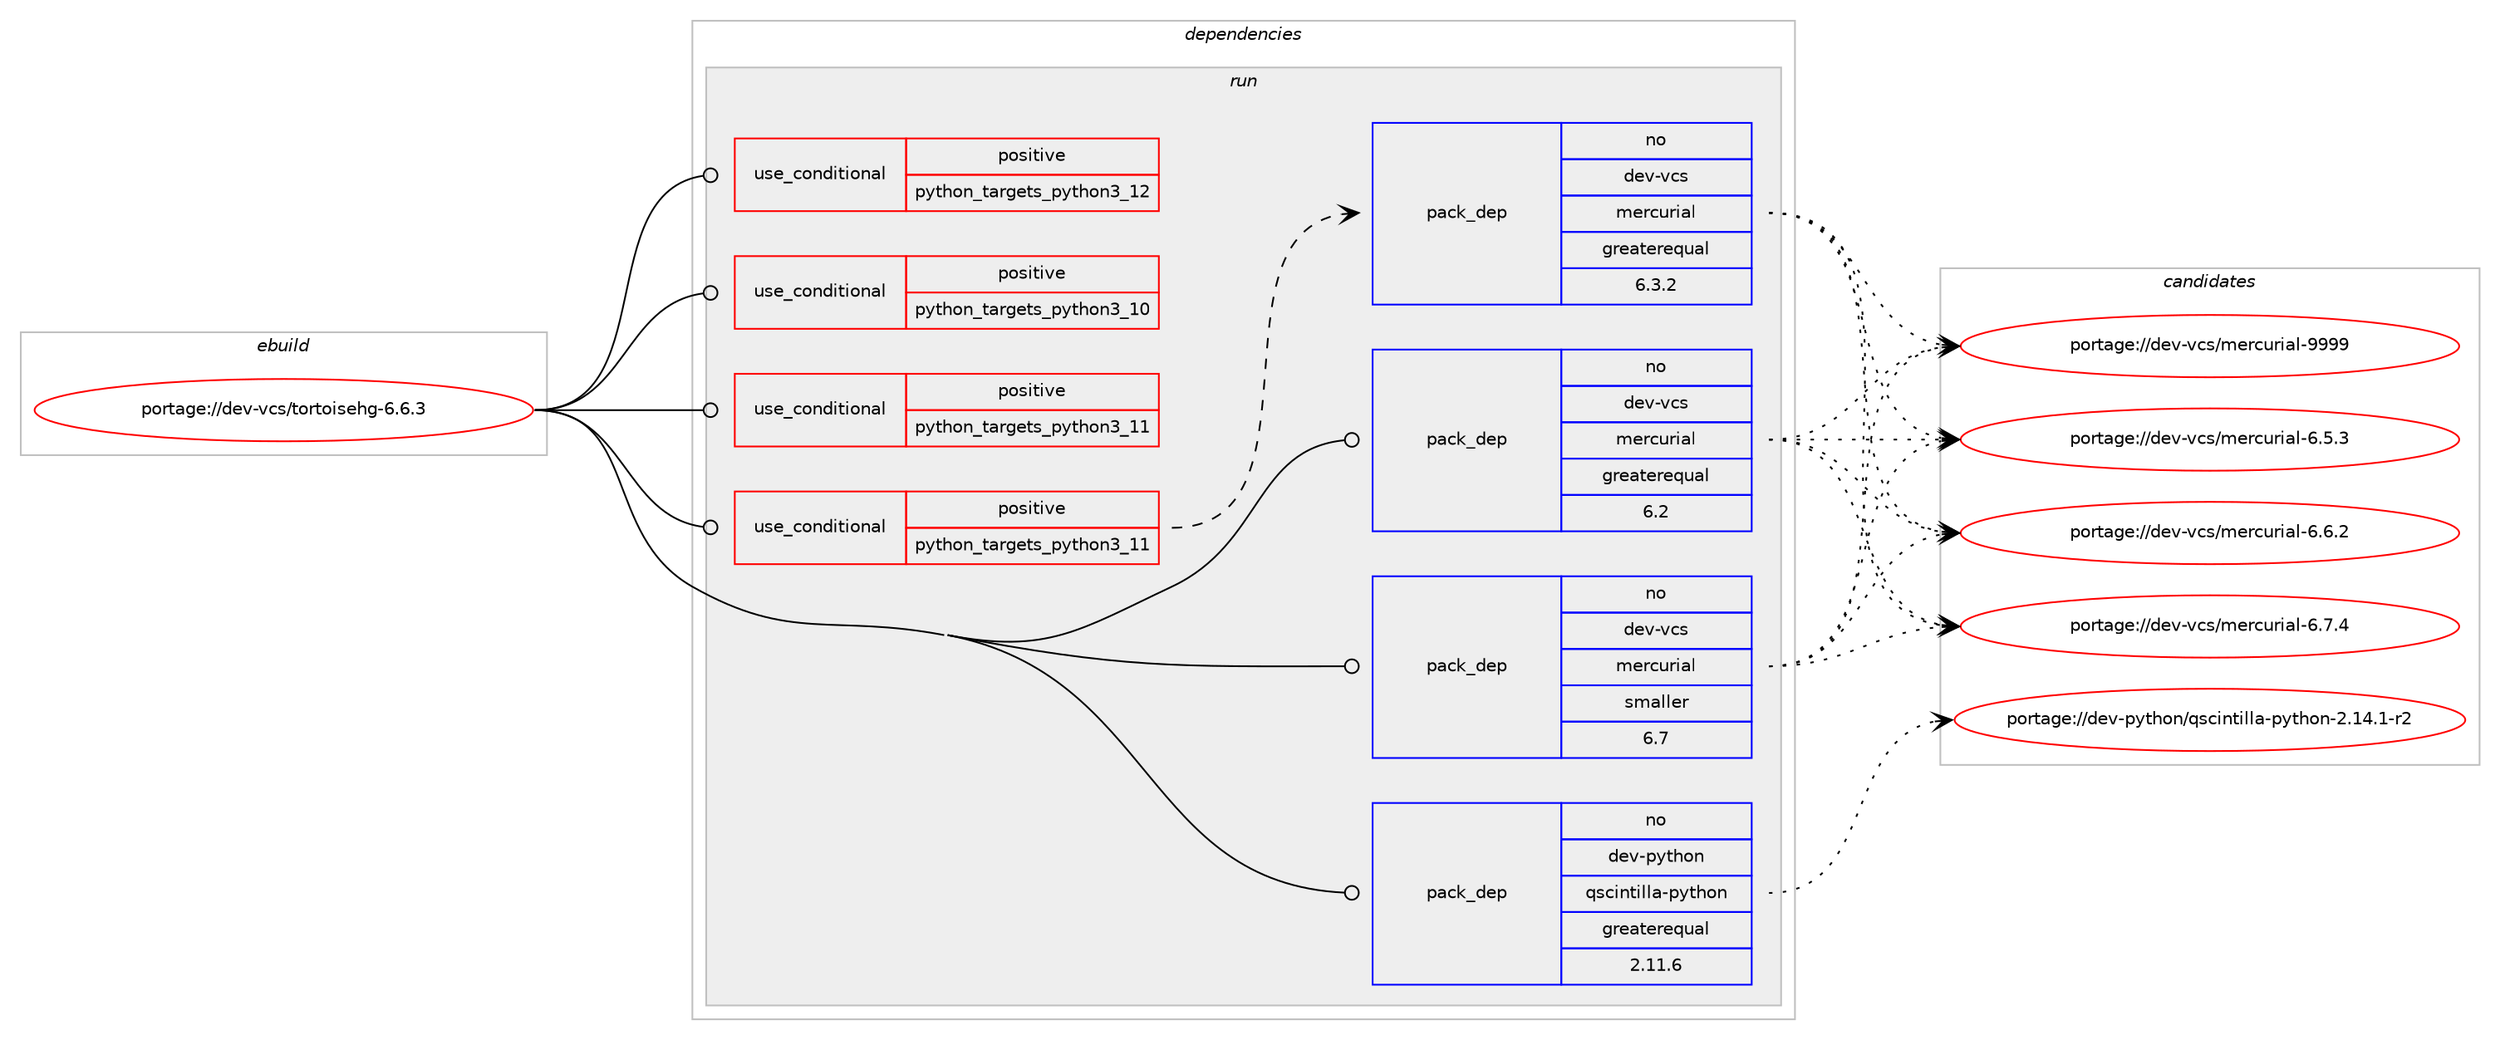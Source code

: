 digraph prolog {

# *************
# Graph options
# *************

newrank=true;
concentrate=true;
compound=true;
graph [rankdir=LR,fontname=Helvetica,fontsize=10,ranksep=1.5];#, ranksep=2.5, nodesep=0.2];
edge  [arrowhead=vee];
node  [fontname=Helvetica,fontsize=10];

# **********
# The ebuild
# **********

subgraph cluster_leftcol {
color=gray;
rank=same;
label=<<i>ebuild</i>>;
id [label="portage://dev-vcs/tortoisehg-6.6.3", color=red, width=4, href="../dev-vcs/tortoisehg-6.6.3.svg"];
}

# ****************
# The dependencies
# ****************

subgraph cluster_midcol {
color=gray;
label=<<i>dependencies</i>>;
subgraph cluster_compile {
fillcolor="#eeeeee";
style=filled;
label=<<i>compile</i>>;
}
subgraph cluster_compileandrun {
fillcolor="#eeeeee";
style=filled;
label=<<i>compile and run</i>>;
}
subgraph cluster_run {
fillcolor="#eeeeee";
style=filled;
label=<<i>run</i>>;
subgraph cond61265 {
dependency113781 [label=<<TABLE BORDER="0" CELLBORDER="1" CELLSPACING="0" CELLPADDING="4"><TR><TD ROWSPAN="3" CELLPADDING="10">use_conditional</TD></TR><TR><TD>positive</TD></TR><TR><TD>python_targets_python3_10</TD></TR></TABLE>>, shape=none, color=red];
# *** BEGIN UNKNOWN DEPENDENCY TYPE (TODO) ***
# dependency113781 -> package_dependency(portage://dev-vcs/tortoisehg-6.6.3,run,no,dev-lang,python,none,[,,],[slot(3.10)],[])
# *** END UNKNOWN DEPENDENCY TYPE (TODO) ***

}
id:e -> dependency113781:w [weight=20,style="solid",arrowhead="odot"];
subgraph cond61266 {
dependency113782 [label=<<TABLE BORDER="0" CELLBORDER="1" CELLSPACING="0" CELLPADDING="4"><TR><TD ROWSPAN="3" CELLPADDING="10">use_conditional</TD></TR><TR><TD>positive</TD></TR><TR><TD>python_targets_python3_11</TD></TR></TABLE>>, shape=none, color=red];
# *** BEGIN UNKNOWN DEPENDENCY TYPE (TODO) ***
# dependency113782 -> package_dependency(portage://dev-vcs/tortoisehg-6.6.3,run,no,dev-lang,python,none,[,,],[slot(3.11)],[])
# *** END UNKNOWN DEPENDENCY TYPE (TODO) ***

}
id:e -> dependency113782:w [weight=20,style="solid",arrowhead="odot"];
subgraph cond61267 {
dependency113783 [label=<<TABLE BORDER="0" CELLBORDER="1" CELLSPACING="0" CELLPADDING="4"><TR><TD ROWSPAN="3" CELLPADDING="10">use_conditional</TD></TR><TR><TD>positive</TD></TR><TR><TD>python_targets_python3_11</TD></TR></TABLE>>, shape=none, color=red];
subgraph pack51062 {
dependency113784 [label=<<TABLE BORDER="0" CELLBORDER="1" CELLSPACING="0" CELLPADDING="4" WIDTH="220"><TR><TD ROWSPAN="6" CELLPADDING="30">pack_dep</TD></TR><TR><TD WIDTH="110">no</TD></TR><TR><TD>dev-vcs</TD></TR><TR><TD>mercurial</TD></TR><TR><TD>greaterequal</TD></TR><TR><TD>6.3.2</TD></TR></TABLE>>, shape=none, color=blue];
}
dependency113783:e -> dependency113784:w [weight=20,style="dashed",arrowhead="vee"];
}
id:e -> dependency113783:w [weight=20,style="solid",arrowhead="odot"];
subgraph cond61268 {
dependency113785 [label=<<TABLE BORDER="0" CELLBORDER="1" CELLSPACING="0" CELLPADDING="4"><TR><TD ROWSPAN="3" CELLPADDING="10">use_conditional</TD></TR><TR><TD>positive</TD></TR><TR><TD>python_targets_python3_12</TD></TR></TABLE>>, shape=none, color=red];
# *** BEGIN UNKNOWN DEPENDENCY TYPE (TODO) ***
# dependency113785 -> package_dependency(portage://dev-vcs/tortoisehg-6.6.3,run,no,dev-lang,python,none,[,,],[slot(3.12)],[])
# *** END UNKNOWN DEPENDENCY TYPE (TODO) ***

}
id:e -> dependency113785:w [weight=20,style="solid",arrowhead="odot"];
# *** BEGIN UNKNOWN DEPENDENCY TYPE (TODO) ***
# id -> package_dependency(portage://dev-vcs/tortoisehg-6.6.3,run,no,dev-python,PyQt5,none,[,,],[],[use(enable(network),none),use(enable(svg),none),use(optenable(python_targets_python3_10),negative),use(optenable(python_targets_python3_11),negative),use(optenable(python_targets_python3_12),negative)])
# *** END UNKNOWN DEPENDENCY TYPE (TODO) ***

# *** BEGIN UNKNOWN DEPENDENCY TYPE (TODO) ***
# id -> package_dependency(portage://dev-vcs/tortoisehg-6.6.3,run,no,dev-python,iniparse,none,[,,],[],[use(optenable(python_targets_python3_10),negative),use(optenable(python_targets_python3_11),negative),use(optenable(python_targets_python3_12),negative)])
# *** END UNKNOWN DEPENDENCY TYPE (TODO) ***

# *** BEGIN UNKNOWN DEPENDENCY TYPE (TODO) ***
# id -> package_dependency(portage://dev-vcs/tortoisehg-6.6.3,run,no,dev-python,pygments,none,[,,],[],[use(optenable(python_targets_python3_10),negative),use(optenable(python_targets_python3_11),negative),use(optenable(python_targets_python3_12),negative)])
# *** END UNKNOWN DEPENDENCY TYPE (TODO) ***

subgraph pack51063 {
dependency113786 [label=<<TABLE BORDER="0" CELLBORDER="1" CELLSPACING="0" CELLPADDING="4" WIDTH="220"><TR><TD ROWSPAN="6" CELLPADDING="30">pack_dep</TD></TR><TR><TD WIDTH="110">no</TD></TR><TR><TD>dev-python</TD></TR><TR><TD>qscintilla-python</TD></TR><TR><TD>greaterequal</TD></TR><TR><TD>2.11.6</TD></TR></TABLE>>, shape=none, color=blue];
}
id:e -> dependency113786:w [weight=20,style="solid",arrowhead="odot"];
subgraph pack51064 {
dependency113787 [label=<<TABLE BORDER="0" CELLBORDER="1" CELLSPACING="0" CELLPADDING="4" WIDTH="220"><TR><TD ROWSPAN="6" CELLPADDING="30">pack_dep</TD></TR><TR><TD WIDTH="110">no</TD></TR><TR><TD>dev-vcs</TD></TR><TR><TD>mercurial</TD></TR><TR><TD>greaterequal</TD></TR><TR><TD>6.2</TD></TR></TABLE>>, shape=none, color=blue];
}
id:e -> dependency113787:w [weight=20,style="solid",arrowhead="odot"];
subgraph pack51065 {
dependency113788 [label=<<TABLE BORDER="0" CELLBORDER="1" CELLSPACING="0" CELLPADDING="4" WIDTH="220"><TR><TD ROWSPAN="6" CELLPADDING="30">pack_dep</TD></TR><TR><TD WIDTH="110">no</TD></TR><TR><TD>dev-vcs</TD></TR><TR><TD>mercurial</TD></TR><TR><TD>smaller</TD></TR><TR><TD>6.7</TD></TR></TABLE>>, shape=none, color=blue];
}
id:e -> dependency113788:w [weight=20,style="solid",arrowhead="odot"];
}
}

# **************
# The candidates
# **************

subgraph cluster_choices {
rank=same;
color=gray;
label=<<i>candidates</i>>;

subgraph choice51062 {
color=black;
nodesep=1;
choice1001011184511899115471091011149911711410597108455446534651 [label="portage://dev-vcs/mercurial-6.5.3", color=red, width=4,href="../dev-vcs/mercurial-6.5.3.svg"];
choice1001011184511899115471091011149911711410597108455446544650 [label="portage://dev-vcs/mercurial-6.6.2", color=red, width=4,href="../dev-vcs/mercurial-6.6.2.svg"];
choice1001011184511899115471091011149911711410597108455446554652 [label="portage://dev-vcs/mercurial-6.7.4", color=red, width=4,href="../dev-vcs/mercurial-6.7.4.svg"];
choice10010111845118991154710910111499117114105971084557575757 [label="portage://dev-vcs/mercurial-9999", color=red, width=4,href="../dev-vcs/mercurial-9999.svg"];
dependency113784:e -> choice1001011184511899115471091011149911711410597108455446534651:w [style=dotted,weight="100"];
dependency113784:e -> choice1001011184511899115471091011149911711410597108455446544650:w [style=dotted,weight="100"];
dependency113784:e -> choice1001011184511899115471091011149911711410597108455446554652:w [style=dotted,weight="100"];
dependency113784:e -> choice10010111845118991154710910111499117114105971084557575757:w [style=dotted,weight="100"];
}
subgraph choice51063 {
color=black;
nodesep=1;
choice1001011184511212111610411111047113115991051101161051081089745112121116104111110455046495246494511450 [label="portage://dev-python/qscintilla-python-2.14.1-r2", color=red, width=4,href="../dev-python/qscintilla-python-2.14.1-r2.svg"];
dependency113786:e -> choice1001011184511212111610411111047113115991051101161051081089745112121116104111110455046495246494511450:w [style=dotted,weight="100"];
}
subgraph choice51064 {
color=black;
nodesep=1;
choice1001011184511899115471091011149911711410597108455446534651 [label="portage://dev-vcs/mercurial-6.5.3", color=red, width=4,href="../dev-vcs/mercurial-6.5.3.svg"];
choice1001011184511899115471091011149911711410597108455446544650 [label="portage://dev-vcs/mercurial-6.6.2", color=red, width=4,href="../dev-vcs/mercurial-6.6.2.svg"];
choice1001011184511899115471091011149911711410597108455446554652 [label="portage://dev-vcs/mercurial-6.7.4", color=red, width=4,href="../dev-vcs/mercurial-6.7.4.svg"];
choice10010111845118991154710910111499117114105971084557575757 [label="portage://dev-vcs/mercurial-9999", color=red, width=4,href="../dev-vcs/mercurial-9999.svg"];
dependency113787:e -> choice1001011184511899115471091011149911711410597108455446534651:w [style=dotted,weight="100"];
dependency113787:e -> choice1001011184511899115471091011149911711410597108455446544650:w [style=dotted,weight="100"];
dependency113787:e -> choice1001011184511899115471091011149911711410597108455446554652:w [style=dotted,weight="100"];
dependency113787:e -> choice10010111845118991154710910111499117114105971084557575757:w [style=dotted,weight="100"];
}
subgraph choice51065 {
color=black;
nodesep=1;
choice1001011184511899115471091011149911711410597108455446534651 [label="portage://dev-vcs/mercurial-6.5.3", color=red, width=4,href="../dev-vcs/mercurial-6.5.3.svg"];
choice1001011184511899115471091011149911711410597108455446544650 [label="portage://dev-vcs/mercurial-6.6.2", color=red, width=4,href="../dev-vcs/mercurial-6.6.2.svg"];
choice1001011184511899115471091011149911711410597108455446554652 [label="portage://dev-vcs/mercurial-6.7.4", color=red, width=4,href="../dev-vcs/mercurial-6.7.4.svg"];
choice10010111845118991154710910111499117114105971084557575757 [label="portage://dev-vcs/mercurial-9999", color=red, width=4,href="../dev-vcs/mercurial-9999.svg"];
dependency113788:e -> choice1001011184511899115471091011149911711410597108455446534651:w [style=dotted,weight="100"];
dependency113788:e -> choice1001011184511899115471091011149911711410597108455446544650:w [style=dotted,weight="100"];
dependency113788:e -> choice1001011184511899115471091011149911711410597108455446554652:w [style=dotted,weight="100"];
dependency113788:e -> choice10010111845118991154710910111499117114105971084557575757:w [style=dotted,weight="100"];
}
}

}
